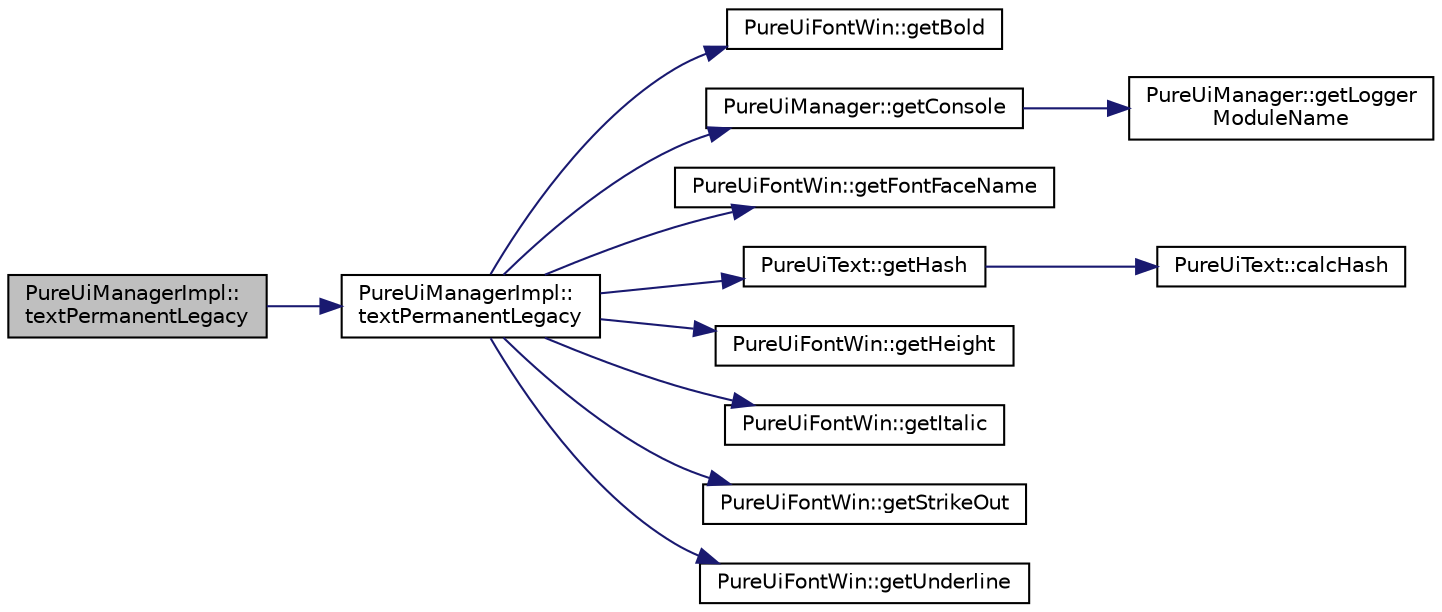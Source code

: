 digraph "PureUiManagerImpl::textPermanentLegacy"
{
 // LATEX_PDF_SIZE
  edge [fontname="Helvetica",fontsize="10",labelfontname="Helvetica",labelfontsize="10"];
  node [fontname="Helvetica",fontsize="10",shape=record];
  rankdir="LR";
  Node1 [label="PureUiManagerImpl::\ltextPermanentLegacy",height=0.2,width=0.4,color="black", fillcolor="grey75", style="filled", fontcolor="black",tooltip="Adds permanent text to the UI with default properties."];
  Node1 -> Node2 [color="midnightblue",fontsize="10",style="solid",fontname="Helvetica"];
  Node2 [label="PureUiManagerImpl::\ltextPermanentLegacy",height=0.2,width=0.4,color="black", fillcolor="white", style="filled",URL="$class_pure_ui_manager_impl.html#a14c8377f3ba0e5f20ef3263f039b348c",tooltip="Adds permanent text to the UI."];
  Node2 -> Node3 [color="midnightblue",fontsize="10",style="solid",fontname="Helvetica"];
  Node3 [label="PureUiFontWin::getBold",height=0.2,width=0.4,color="black", fillcolor="white", style="filled",URL="$class_pure_ui_font_win.html#ac4c217cb089663251ac185ea9aa8f869",tooltip=" "];
  Node2 -> Node4 [color="midnightblue",fontsize="10",style="solid",fontname="Helvetica"];
  Node4 [label="PureUiManager::getConsole",height=0.2,width=0.4,color="black", fillcolor="white", style="filled",URL="$class_pure_ui_manager.html#a15492feec32afcd6b3c0c27fe80a91f9",tooltip="Returns access to console preset with logger module name as this class."];
  Node4 -> Node5 [color="midnightblue",fontsize="10",style="solid",fontname="Helvetica"];
  Node5 [label="PureUiManager::getLogger\lModuleName",height=0.2,width=0.4,color="black", fillcolor="white", style="filled",URL="$class_pure_ui_manager.html#a9bb3bc209c163d824574cbd744a68a78",tooltip="Returns the logger module name of this class."];
  Node2 -> Node6 [color="midnightblue",fontsize="10",style="solid",fontname="Helvetica"];
  Node6 [label="PureUiFontWin::getFontFaceName",height=0.2,width=0.4,color="black", fillcolor="white", style="filled",URL="$class_pure_ui_font_win.html#ae59553c9aa92c4825895cf54444fdf79",tooltip=" "];
  Node2 -> Node7 [color="midnightblue",fontsize="10",style="solid",fontname="Helvetica"];
  Node7 [label="PureUiText::getHash",height=0.2,width=0.4,color="black", fillcolor="white", style="filled",URL="$class_pure_ui_text.html#a9fa36f812d2d90ed6743c2143012ee6a",tooltip=" "];
  Node7 -> Node8 [color="midnightblue",fontsize="10",style="solid",fontname="Helvetica"];
  Node8 [label="PureUiText::calcHash",height=0.2,width=0.4,color="black", fillcolor="white", style="filled",URL="$class_pure_ui_text.html#a37ec47aaa7dfdf6966d6626f52cf68fa",tooltip=" "];
  Node2 -> Node9 [color="midnightblue",fontsize="10",style="solid",fontname="Helvetica"];
  Node9 [label="PureUiFontWin::getHeight",height=0.2,width=0.4,color="black", fillcolor="white", style="filled",URL="$class_pure_ui_font_win.html#aa6d6d06e19b5a44c4ff74348a96f558e",tooltip=" "];
  Node2 -> Node10 [color="midnightblue",fontsize="10",style="solid",fontname="Helvetica"];
  Node10 [label="PureUiFontWin::getItalic",height=0.2,width=0.4,color="black", fillcolor="white", style="filled",URL="$class_pure_ui_font_win.html#a589657d314b6c4684629da8440543c68",tooltip=" "];
  Node2 -> Node11 [color="midnightblue",fontsize="10",style="solid",fontname="Helvetica"];
  Node11 [label="PureUiFontWin::getStrikeOut",height=0.2,width=0.4,color="black", fillcolor="white", style="filled",URL="$class_pure_ui_font_win.html#a538cc7c6d5c7f270b59b6d6f3aa839b4",tooltip=" "];
  Node2 -> Node12 [color="midnightblue",fontsize="10",style="solid",fontname="Helvetica"];
  Node12 [label="PureUiFontWin::getUnderline",height=0.2,width=0.4,color="black", fillcolor="white", style="filled",URL="$class_pure_ui_font_win.html#aa65a628948c8355c0c4b635f7c0a59b9",tooltip=" "];
}
